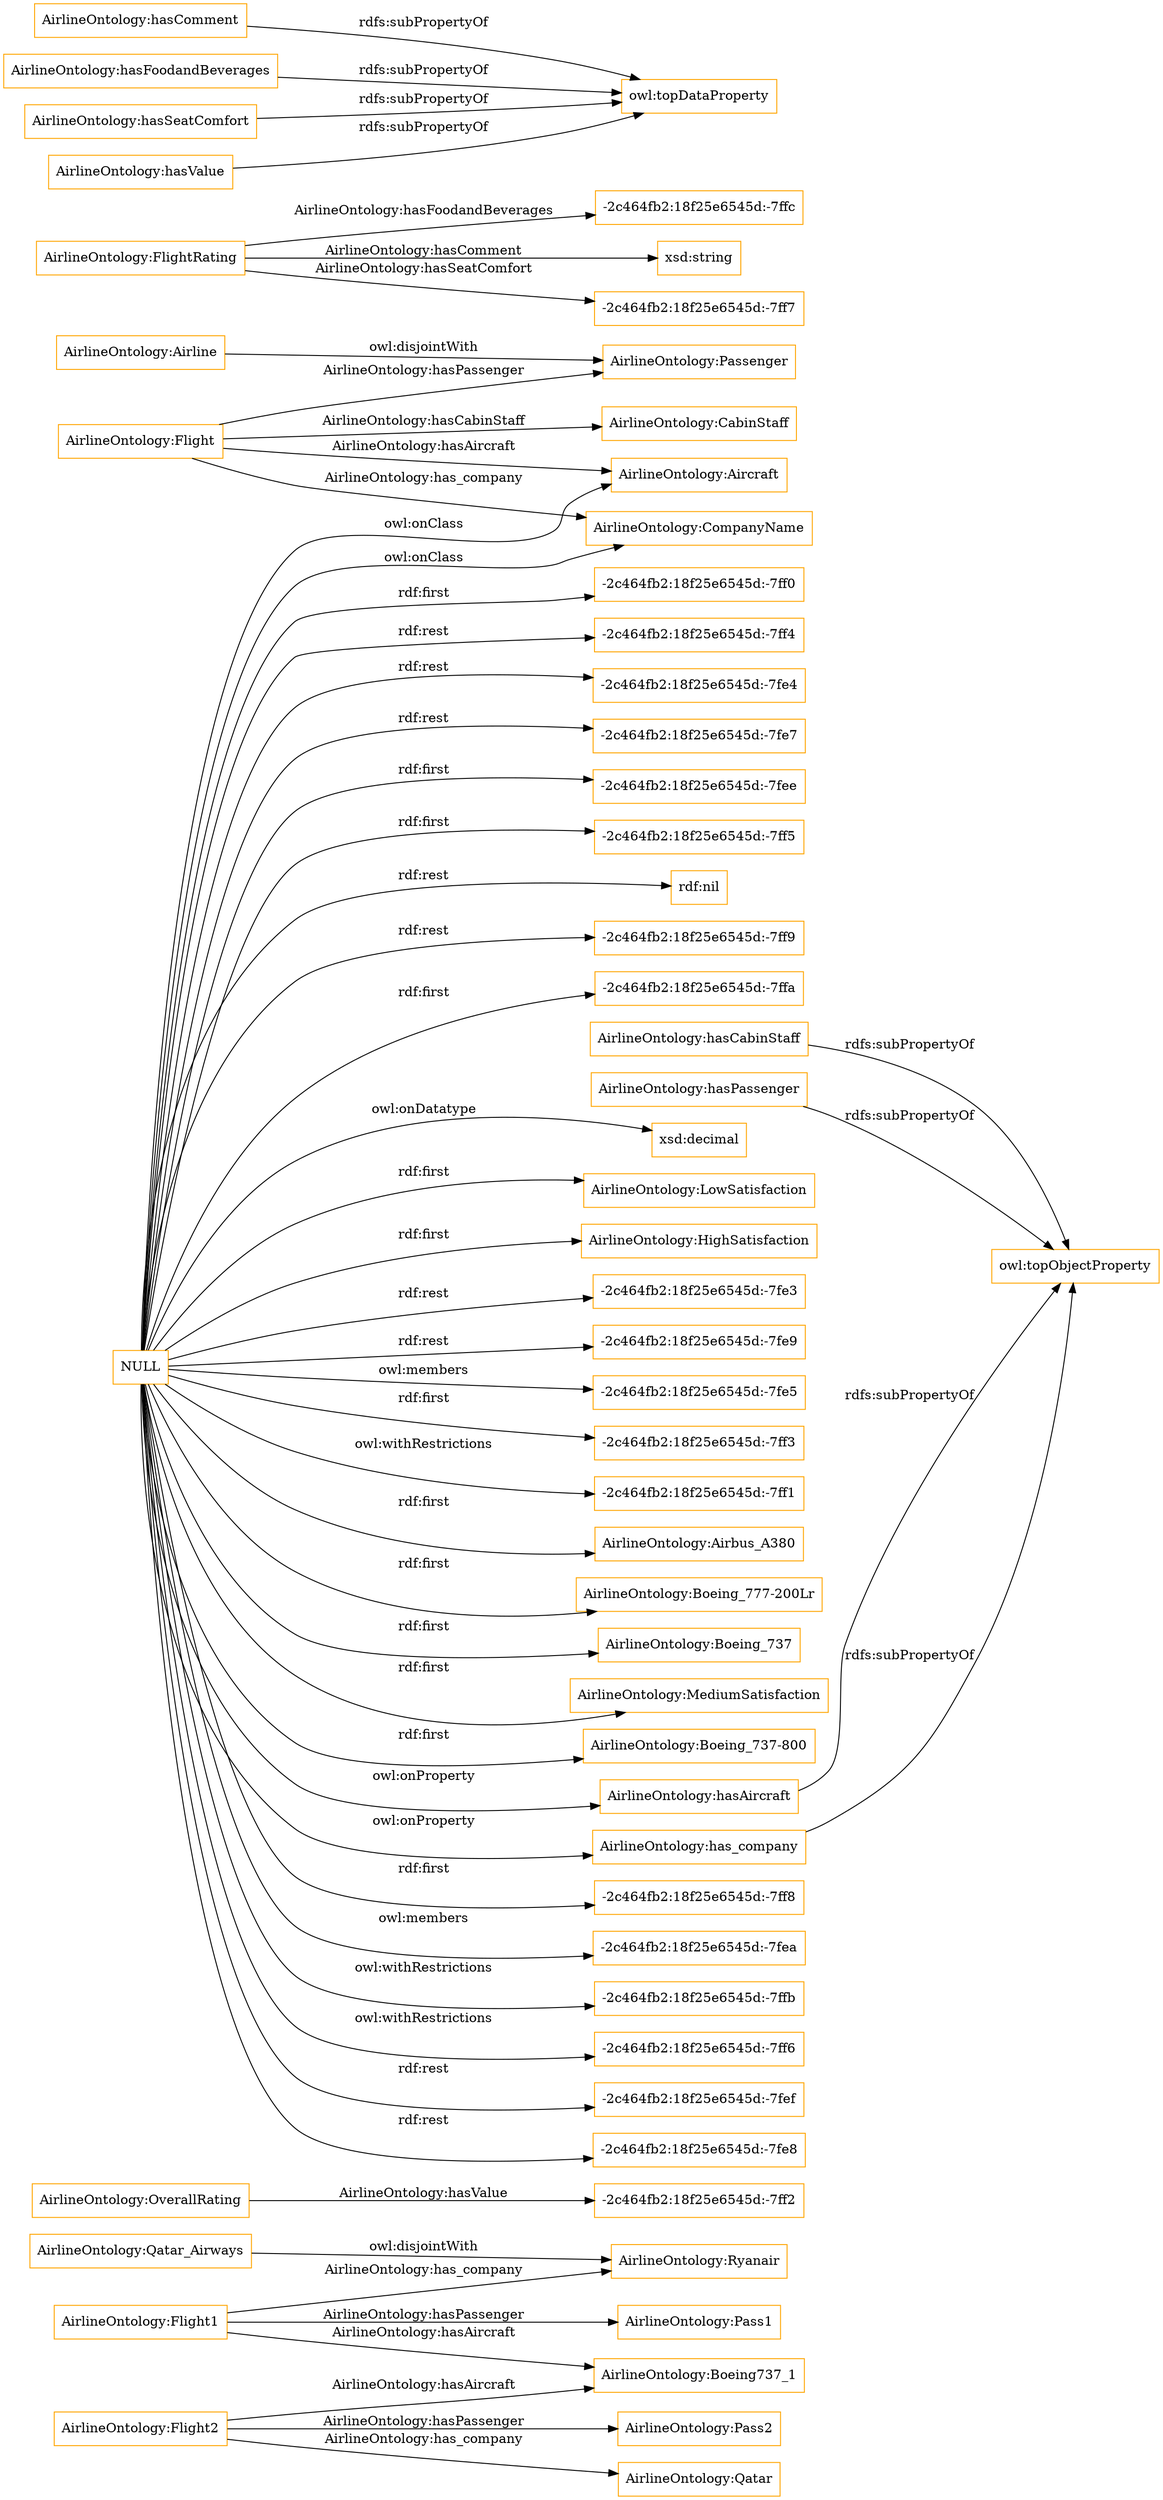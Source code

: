 digraph ar2dtool_diagram { 
rankdir=LR;
size="1501"
node [shape = rectangle, color="orange"]; "AirlineOntology:Qatar_Airways" "AirlineOntology:OverallRating" "AirlineOntology:LowSatisfaction" "AirlineOntology:HighSatisfaction" "AirlineOntology:Aircraft" "AirlineOntology:Flight" "AirlineOntology:CabinStaff" "AirlineOntology:Airline" "AirlineOntology:Airbus_A380" "AirlineOntology:CompanyName" "AirlineOntology:Boeing_777-200Lr" "AirlineOntology:Ryanair" "AirlineOntology:Boeing_737" "AirlineOntology:Passenger" "AirlineOntology:MediumSatisfaction" "AirlineOntology:FlightRating" "AirlineOntology:Boeing_737-800" ; /*classes style*/
	"AirlineOntology:hasComment" -> "owl:topDataProperty" [ label = "rdfs:subPropertyOf" ];
	"AirlineOntology:Flight2" -> "AirlineOntology:Qatar" [ label = "AirlineOntology:has_company" ];
	"AirlineOntology:Flight2" -> "AirlineOntology:Pass2" [ label = "AirlineOntology:hasPassenger" ];
	"AirlineOntology:Flight2" -> "AirlineOntology:Boeing737_1" [ label = "AirlineOntology:hasAircraft" ];
	"AirlineOntology:Qatar_Airways" -> "AirlineOntology:Ryanair" [ label = "owl:disjointWith" ];
	"AirlineOntology:hasAircraft" -> "owl:topObjectProperty" [ label = "rdfs:subPropertyOf" ];
	"AirlineOntology:hasFoodandBeverages" -> "owl:topDataProperty" [ label = "rdfs:subPropertyOf" ];
	"AirlineOntology:Airline" -> "AirlineOntology:Passenger" [ label = "owl:disjointWith" ];
	"AirlineOntology:hasSeatComfort" -> "owl:topDataProperty" [ label = "rdfs:subPropertyOf" ];
	"AirlineOntology:has_company" -> "owl:topObjectProperty" [ label = "rdfs:subPropertyOf" ];
	"AirlineOntology:Flight1" -> "AirlineOntology:Ryanair" [ label = "AirlineOntology:has_company" ];
	"AirlineOntology:Flight1" -> "AirlineOntology:Pass1" [ label = "AirlineOntology:hasPassenger" ];
	"AirlineOntology:Flight1" -> "AirlineOntology:Boeing737_1" [ label = "AirlineOntology:hasAircraft" ];
	"NULL" -> "-2c464fb2:18f25e6545d:-7ff8" [ label = "rdf:first" ];
	"NULL" -> "-2c464fb2:18f25e6545d:-7fea" [ label = "owl:members" ];
	"NULL" -> "-2c464fb2:18f25e6545d:-7ffb" [ label = "owl:withRestrictions" ];
	"NULL" -> "AirlineOntology:LowSatisfaction" [ label = "rdf:first" ];
	"NULL" -> "-2c464fb2:18f25e6545d:-7ff6" [ label = "owl:withRestrictions" ];
	"NULL" -> "-2c464fb2:18f25e6545d:-7fef" [ label = "rdf:rest" ];
	"NULL" -> "AirlineOntology:Aircraft" [ label = "owl:onClass" ];
	"NULL" -> "-2c464fb2:18f25e6545d:-7fe8" [ label = "rdf:rest" ];
	"NULL" -> "-2c464fb2:18f25e6545d:-7ff0" [ label = "rdf:first" ];
	"NULL" -> "AirlineOntology:has_company" [ label = "owl:onProperty" ];
	"NULL" -> "-2c464fb2:18f25e6545d:-7ff4" [ label = "rdf:rest" ];
	"NULL" -> "-2c464fb2:18f25e6545d:-7fe4" [ label = "rdf:rest" ];
	"NULL" -> "-2c464fb2:18f25e6545d:-7fe7" [ label = "rdf:rest" ];
	"NULL" -> "-2c464fb2:18f25e6545d:-7fee" [ label = "rdf:first" ];
	"NULL" -> "AirlineOntology:hasAircraft" [ label = "owl:onProperty" ];
	"NULL" -> "-2c464fb2:18f25e6545d:-7ff5" [ label = "rdf:first" ];
	"NULL" -> "rdf:nil" [ label = "rdf:rest" ];
	"NULL" -> "-2c464fb2:18f25e6545d:-7ff9" [ label = "rdf:rest" ];
	"NULL" -> "AirlineOntology:HighSatisfaction" [ label = "rdf:first" ];
	"NULL" -> "-2c464fb2:18f25e6545d:-7ffa" [ label = "rdf:first" ];
	"NULL" -> "xsd:decimal" [ label = "owl:onDatatype" ];
	"NULL" -> "-2c464fb2:18f25e6545d:-7fe3" [ label = "rdf:rest" ];
	"NULL" -> "-2c464fb2:18f25e6545d:-7fe9" [ label = "rdf:rest" ];
	"NULL" -> "AirlineOntology:Airbus_A380" [ label = "rdf:first" ];
	"NULL" -> "-2c464fb2:18f25e6545d:-7fe5" [ label = "owl:members" ];
	"NULL" -> "AirlineOntology:Boeing_777-200Lr" [ label = "rdf:first" ];
	"NULL" -> "AirlineOntology:MediumSatisfaction" [ label = "rdf:first" ];
	"NULL" -> "AirlineOntology:Boeing_737" [ label = "rdf:first" ];
	"NULL" -> "-2c464fb2:18f25e6545d:-7ff3" [ label = "rdf:first" ];
	"NULL" -> "AirlineOntology:CompanyName" [ label = "owl:onClass" ];
	"NULL" -> "AirlineOntology:Boeing_737-800" [ label = "rdf:first" ];
	"NULL" -> "-2c464fb2:18f25e6545d:-7ff1" [ label = "owl:withRestrictions" ];
	"AirlineOntology:hasCabinStaff" -> "owl:topObjectProperty" [ label = "rdfs:subPropertyOf" ];
	"AirlineOntology:hasPassenger" -> "owl:topObjectProperty" [ label = "rdfs:subPropertyOf" ];
	"AirlineOntology:hasValue" -> "owl:topDataProperty" [ label = "rdfs:subPropertyOf" ];
	"AirlineOntology:FlightRating" -> "-2c464fb2:18f25e6545d:-7ffc" [ label = "AirlineOntology:hasFoodandBeverages" ];
	"AirlineOntology:Flight" -> "AirlineOntology:CompanyName" [ label = "AirlineOntology:has_company" ];
	"AirlineOntology:FlightRating" -> "xsd:string" [ label = "AirlineOntology:hasComment" ];
	"AirlineOntology:FlightRating" -> "-2c464fb2:18f25e6545d:-7ff7" [ label = "AirlineOntology:hasSeatComfort" ];
	"AirlineOntology:Flight" -> "AirlineOntology:Aircraft" [ label = "AirlineOntology:hasAircraft" ];
	"AirlineOntology:OverallRating" -> "-2c464fb2:18f25e6545d:-7ff2" [ label = "AirlineOntology:hasValue" ];
	"AirlineOntology:Flight" -> "AirlineOntology:Passenger" [ label = "AirlineOntology:hasPassenger" ];
	"AirlineOntology:Flight" -> "AirlineOntology:CabinStaff" [ label = "AirlineOntology:hasCabinStaff" ];

}
